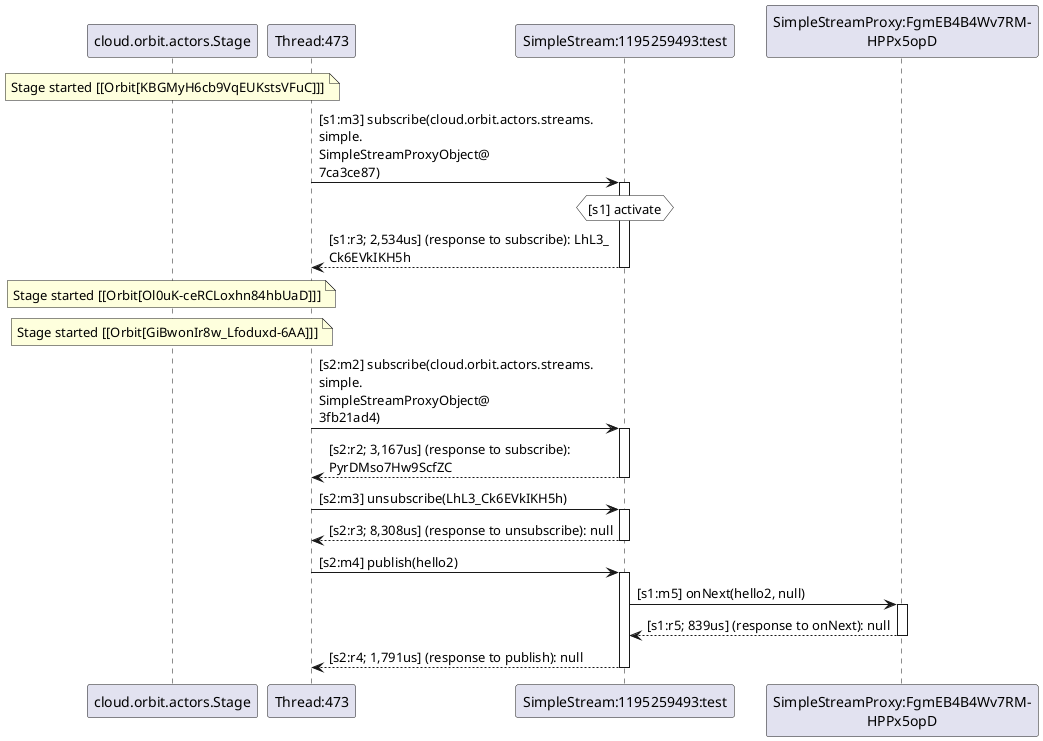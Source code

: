 @startuml
note over "cloud.orbit.actors.Stage": Stage started [[Orbit[KBGMyH6cb9VqEUKstsVFuC]]]
"Thread:473" -> "SimpleStream:1195259493:test" : [s1:m3] subscribe(cloud.orbit.actors.streams.\nsimple.\nSimpleStreamProxyObject@\n7ca3ce87)
activate "SimpleStream:1195259493:test"
hnote over "SimpleStream:1195259493:test" #white : [s1] activate
"SimpleStream:1195259493:test" --> "Thread:473" : [s1:r3; 2,534us] (response to subscribe): LhL3_\nCk6EVkIKH5h
deactivate "SimpleStream:1195259493:test"
note over "cloud.orbit.actors.Stage": Stage started [[Orbit[Ol0uK-ceRCLoxhn84hbUaD]]]
note over "cloud.orbit.actors.Stage": Stage started [[Orbit[GiBwonIr8w_Lfoduxd-6AA]]]
"Thread:473" -> "SimpleStream:1195259493:test" : [s2:m2] subscribe(cloud.orbit.actors.streams.\nsimple.\nSimpleStreamProxyObject@\n3fb21ad4)
activate "SimpleStream:1195259493:test"
"SimpleStream:1195259493:test" --> "Thread:473" : [s2:r2; 3,167us] (response to subscribe): \nPyrDMso7Hw9ScfZC
deactivate "SimpleStream:1195259493:test"
"Thread:473" -> "SimpleStream:1195259493:test" : [s2:m3] unsubscribe(LhL3_Ck6EVkIKH5h)
activate "SimpleStream:1195259493:test"
"SimpleStream:1195259493:test" --> "Thread:473" : [s2:r3; 8,308us] (response to unsubscribe): null
deactivate "SimpleStream:1195259493:test"
"Thread:473" -> "SimpleStream:1195259493:test" : [s2:m4] publish(hello2)
activate "SimpleStream:1195259493:test"
"SimpleStream:1195259493:test" -> "SimpleStreamProxy:FgmEB4B4Wv7RM-\nHPPx5opD" : [s1:m5] onNext(hello2, null)
activate "SimpleStreamProxy:FgmEB4B4Wv7RM-\nHPPx5opD"
"SimpleStreamProxy:FgmEB4B4Wv7RM-\nHPPx5opD" --> "SimpleStream:1195259493:test" : [s1:r5; 839us] (response to onNext): null
deactivate "SimpleStreamProxy:FgmEB4B4Wv7RM-\nHPPx5opD"
"SimpleStream:1195259493:test" --> "Thread:473" : [s2:r4; 1,791us] (response to publish): null
deactivate "SimpleStream:1195259493:test"
@enduml
